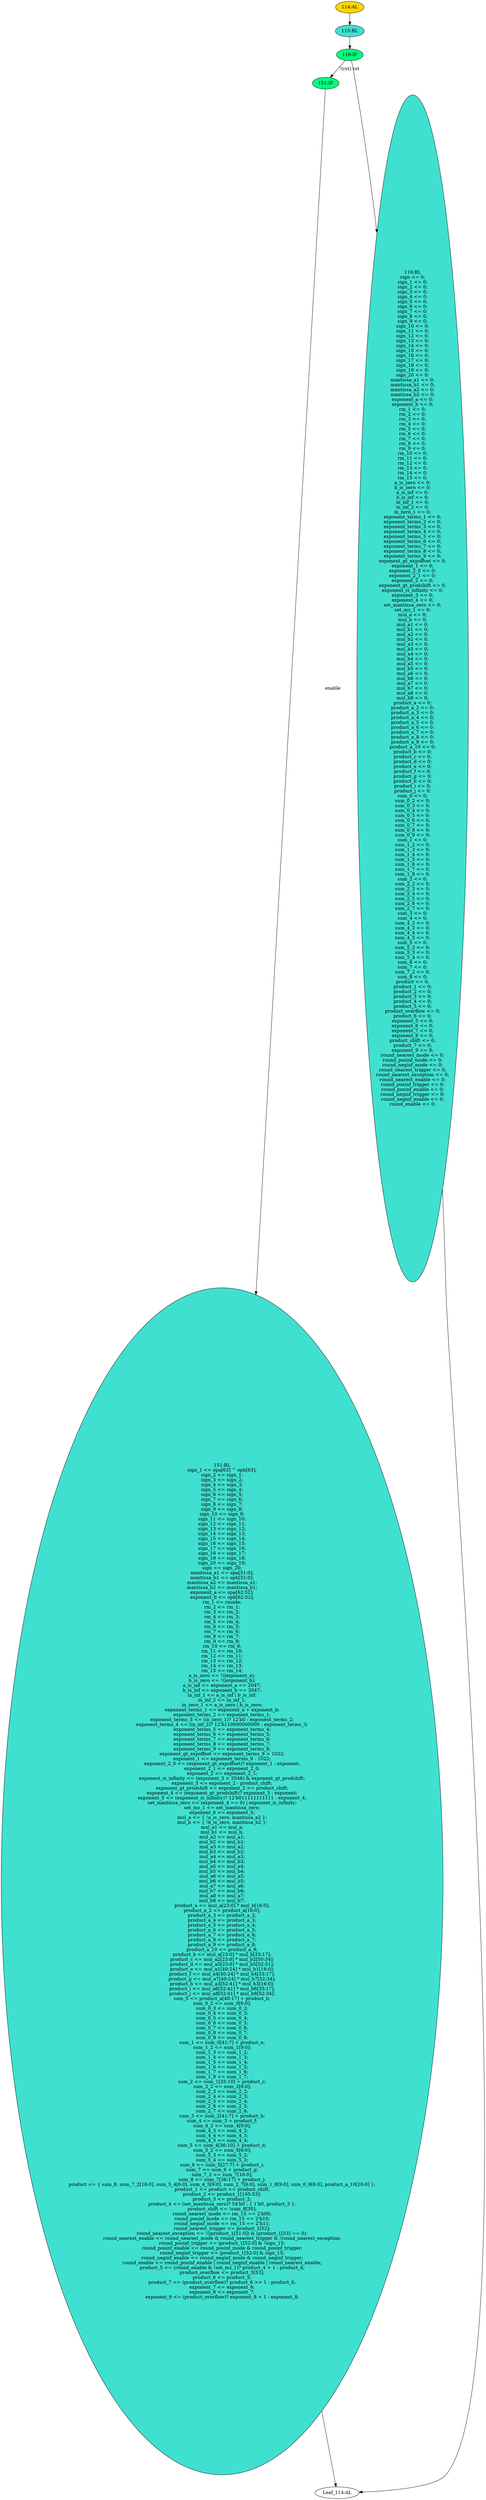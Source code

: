 strict digraph "" {
	node [label="\N"];
	"114:AL"	 [ast="<pyverilog.vparser.ast.Always object at 0x7f4243cfb250>",
		clk_sens=True,
		fillcolor=gold,
		label="114:AL",
		sens="['clk']",
		statements="[]",
		style=filled,
		typ=Always,
		use_var="['sign_8', 'sign_9', 'sign_4', 'sign_5', 'sign_6', 'sign_7', 'set_mz_1', 'sign_1', 'sign_2', 'sign_3', 'product_i', 'sum_8', 'product_\
j', 'a_is_inf', 'product_a', 'sum_0', 'product_c', 'product_b', 'sum_5', 'product_d', 'round_nearest_exception', 'sum_6', 'exponent_\
gt_prodshift', 'sign_20', 'sum_4_2', 'sum_4_3', 'sum_4_4', 'sum_4_5', 'rm_8', 'product_1', 'product_a_2', 'product_3', 'product_\
2', 'product_5', 'product_4', 'product_6', 'product_a_7', 'opa', 'opb', 'product_a_6', 'rm_4', 'product_a_10', 'round_nearest_mode', '\
rm_2', 'exponent_2_1', 'exponent_2_0', 'round_neginf_trigger', 'round_nearest_enable', 'round_neginf_mode', 'mantissa_b2', 'mantissa_\
b1', 'exponent_gt_expoffset', 'in_zero_1', 'b_is_inf', 'sum_0_7', 'round_posinf_trigger', 'sum_3', 'mul_b5', 'mul_b4', 'mul_b7', '\
sum_2', 'mul_b1', 'exponent', 'mul_b3', 'mul_b2', 'product_e', 'mul_b8', 'sum_4', 'product_g', 'exponent_6', 'product_f', 'product_\
a_4', 'round_posinf_mode', 'sign_16', 'sign_17', 'sign_14', 'sign_15', 'sign_12', 'sign_13', 'sign_10', 'sign_11', 'sign_18', 'sign_\
19', 'mul_a1', 'mul_a2', 'mul_a3', 'mul_a4', 'mul_a5', 'round_enable', 'mul_a7', 'mul_a8', 'product_overflow', 'sum_2_7', 'b_is_\
zero', 'exponent_b', 'exponent_a', 'a_is_zero', 'in_inf_1', 'in_inf_2', 'exponent_is_infinity', 'exponent_terms_8', 'exponent_terms_\
9', 'sum_1', 'exponent_terms_4', 'exponent_terms_5', 'exponent_terms_6', 'exponent_terms_7', 'round_posinf_enable', 'exponent_terms_\
2', 'exponent_terms_3', 'enable', 'sum_5_3', 'sum_5_2', 'sum_5_4', 'rst', 'rmode', 'set_mantissa_zero', 'sum_7_2', 'mul_a6', 'sum_\
1_8', 'sum_1_7', 'sum_1_6', 'sum_1_5', 'sum_1_4', 'sum_1_3', 'sum_1_2', 'exponent_terms_1', 'exponent_2', 'exponent_3', 'exponent_\
1', 'mul_b', 'exponent_7', 'exponent_4', 'mul_a', 'exponent_8', 'round_nearest_trigger', 'product_a_9', 'product_a_8', 'rm_6', '\
rm_7', 'product_a_5', 'rm_5', 'product_a_3', 'rm_3', 'rm_1', 'rm_14', 'rm_15', 'product', 'rm_10', 'rm_11', 'rm_12', 'rm_13', 'mantissa_\
a2', 'mantissa_a1', 'sum_0_6', 'product_shift', 'sum_0_4', 'sum_0_5', 'sum_0_2', 'sum_0_3', 'sum_0_8', 'sum_0_9', 'rm_9', 'mul_b6', '\
sum_7', 'exponent_5', 'product_h', 'sum_2_2', 'sum_2_3', 'sum_2_4', 'sum_2_5', 'sum_2_6', 'round_neginf_enable']"];
	"115:BL"	 [ast="<pyverilog.vparser.ast.Block object at 0x7f4243cfb350>",
		fillcolor=turquoise,
		label="115:BL",
		statements="[]",
		style=filled,
		typ=Block];
	"114:AL" -> "115:BL"	 [cond="[]",
		lineno=None];
	"116:IF"	 [ast="<pyverilog.vparser.ast.IfStatement object at 0x7f4243cfb390>",
		fillcolor=springgreen,
		label="116:IF",
		statements="[]",
		style=filled,
		typ=IfStatement];
	"115:BL" -> "116:IF"	 [cond="[]",
		lineno=None];
	"151:IF"	 [ast="<pyverilog.vparser.ast.IfStatement object at 0x7f4243cfb410>",
		fillcolor=springgreen,
		label="151:IF",
		statements="[]",
		style=filled,
		typ=IfStatement];
	"151:BL"	 [ast="<pyverilog.vparser.ast.Block object at 0x7f4243cfb490>",
		fillcolor=turquoise,
		label="151:BL
sign_1 <= opa[63] ^ opb[63];
sign_2 <= sign_1;
sign_3 <= sign_2;
sign_4 <= sign_3;
sign_5 <= sign_4;
sign_6 <= sign_5;
sign_\
7 <= sign_6;
sign_8 <= sign_7;
sign_9 <= sign_8;
sign_10 <= sign_9;
sign_11 <= sign_10;
sign_12 <= sign_11;
sign_13 <= sign_12;
\
sign_14 <= sign_13;
sign_15 <= sign_14;
sign_16 <= sign_15;
sign_17 <= sign_16;
sign_18 <= sign_17;
sign_19 <= sign_18;
sign_20 <= \
sign_19;
sign <= sign_20;
mantissa_a1 <= opa[51:0];
mantissa_b1 <= opb[51:0];
mantissa_a2 <= mantissa_a1;
mantissa_b2 <= mantissa_\
b1;
exponent_a <= opa[62:52];
exponent_b <= opb[62:52];
rm_1 <= rmode;
rm_2 <= rm_1;
rm_3 <= rm_2;
rm_4 <= rm_3;
rm_5 <= rm_4;
rm_\
6 <= rm_5;
rm_7 <= rm_6;
rm_8 <= rm_7;
rm_9 <= rm_8;
rm_10 <= rm_9;
rm_11 <= rm_10;
rm_12 <= rm_11;
rm_13 <= rm_12;
rm_14 <= rm_\
13;
rm_15 <= rm_14;
a_is_zero <= !(|exponent_a);
b_is_zero <= !(|exponent_b);
a_is_inf <= exponent_a == 2047;
b_is_inf <= exponent_\
b == 2047;
in_inf_1 <= a_is_inf | b_is_inf;
in_inf_2 <= in_inf_1;
in_zero_1 <= a_is_zero | b_is_zero;
exponent_terms_1 <= exponent_\
a + exponent_b;
exponent_terms_2 <= exponent_terms_1;
exponent_terms_3 <= (in_zero_1)? 12'b0 : exponent_terms_2;
exponent_terms_\
4 <= (in_inf_2)? 12'b110000000000 : exponent_terms_3;
exponent_terms_5 <= exponent_terms_4;
exponent_terms_6 <= exponent_terms_5;
\
exponent_terms_7 <= exponent_terms_6;
exponent_terms_8 <= exponent_terms_7;
exponent_terms_9 <= exponent_terms_8;
exponent_gt_expoffset <= \
exponent_terms_9 > 1022;
exponent_1 <= exponent_terms_9 - 1022;
exponent_2_0 <= (exponent_gt_expoffset)? exponent_1 : exponent;
\
exponent_2_1 <= exponent_2_0;
exponent_2 <= exponent_2_1;
exponent_is_infinity <= (exponent_3 > 2046) & exponent_gt_prodshift;
exponent_\
3 <= exponent_2 - product_shift;
exponent_gt_prodshift <= exponent_2 >= product_shift;
exponent_4 <= (exponent_gt_prodshift)? exponent_\
3 : exponent;
exponent_5 <= (exponent_is_infinity)? 12'b011111111111 : exponent_4;
set_mantissa_zero <= (exponent_4 == 0) | exponent_\
is_infinity;
set_mz_1 <= set_mantissa_zero;
exponent_6 <= exponent_5;
mul_a <= { !a_is_zero, mantissa_a2 };
mul_b <= { !b_is_zero, \
mantissa_b2 };
mul_a1 <= mul_a;
mul_b1 <= mul_b;
mul_a2 <= mul_a1;
mul_b2 <= mul_b1;
mul_a3 <= mul_a2;
mul_b3 <= mul_b2;
mul_a4 <= \
mul_a3;
mul_b4 <= mul_b3;
mul_a5 <= mul_a4;
mul_b5 <= mul_b4;
mul_a6 <= mul_a5;
mul_b6 <= mul_b5;
mul_a7 <= mul_a6;
mul_b7 <= mul_\
b6;
mul_a8 <= mul_a7;
mul_b8 <= mul_b7;
product_a <= mul_a[23:0] * mul_b[16:0];
product_a_2 <= product_a[16:0];
product_a_3 <= product_\
a_2;
product_a_4 <= product_a_3;
product_a_5 <= product_a_4;
product_a_6 <= product_a_5;
product_a_7 <= product_a_6;
product_a_8 <= \
product_a_7;
product_a_9 <= product_a_8;
product_a_10 <= product_a_9;
product_b <= mul_a[23:0] * mul_b[33:17];
product_c <= mul_\
a2[23:0] * mul_b2[50:34];
product_d <= mul_a5[23:0] * mul_b5[52:51];
product_e <= mul_a1[40:24] * mul_b1[16:0];
product_f <= mul_\
a4[40:24] * mul_b4[33:17];
product_g <= mul_a7[40:24] * mul_b7[52:34];
product_h <= mul_a3[52:41] * mul_b3[16:0];
product_i <= mul_\
a6[52:41] * mul_b6[33:17];
product_j <= mul_a8[52:41] * mul_b8[52:34];
sum_0 <= product_a[40:17] + product_b;
sum_0_2 <= sum_0[6:\
0];
sum_0_3 <= sum_0_2;
sum_0_4 <= sum_0_3;
sum_0_5 <= sum_0_4;
sum_0_6 <= sum_0_5;
sum_0_7 <= sum_0_6;
sum_0_8 <= sum_0_7;
sum_\
0_9 <= sum_0_8;
sum_1 <= sum_0[41:7] + product_e;
sum_1_2 <= sum_1[9:0];
sum_1_3 <= sum_1_2;
sum_1_4 <= sum_1_3;
sum_1_5 <= sum_\
1_4;
sum_1_6 <= sum_1_5;
sum_1_7 <= sum_1_6;
sum_1_8 <= sum_1_7;
sum_2 <= sum_1[35:10] + product_c;
sum_2_2 <= sum_2[6:0];
sum_2_\
3 <= sum_2_2;
sum_2_4 <= sum_2_3;
sum_2_5 <= sum_2_4;
sum_2_6 <= sum_2_5;
sum_2_7 <= sum_2_6;
sum_3 <= sum_2[41:7] + product_h;
\
sum_4 <= sum_3 + product_f;
sum_4_2 <= sum_4[9:0];
sum_4_3 <= sum_4_2;
sum_4_4 <= sum_4_3;
sum_4_5 <= sum_4_4;
sum_5 <= sum_4[36:\
10] + product_d;
sum_5_2 <= sum_5[6:0];
sum_5_3 <= sum_5_2;
sum_5_4 <= sum_5_3;
sum_6 <= sum_5[27:7] + product_i;
sum_7 <= sum_6 + \
product_g;
sum_7_2 <= sum_7[16:0];
sum_8 <= sum_7[36:17] + product_j;
product <= { sum_8, sum_7_2[16:0], sum_5_4[6:0], sum_4_5[9:\
0], sum_2_7[6:0], sum_1_8[9:0], sum_0_9[6:0], product_a_10[16:0] };
product_1 <= product << product_shift;
product_2 <= product_\
1[105:53];
product_3 <= product_2;
product_4 <= (set_mantissa_zero)? 54'b0 : { 1'b0, product_3 };
product_shift <= !sum_8[30];
round_\
nearest_mode <= rm_15 == 2'b00;
round_posinf_mode <= rm_15 == 2'b10;
round_neginf_mode <= rm_15 == 2'b11;
round_nearest_trigger <= \
product_1[52];
round_nearest_exception <= !(|product_1[51:0]) & (product_1[53] == 0);
round_nearest_enable <= round_nearest_mode & \
round_nearest_trigger & !round_nearest_exception;
round_posinf_trigger <= |product_1[52:0] & !sign_15;
round_posinf_enable <= round_\
posinf_mode & round_posinf_trigger;
round_neginf_trigger <= |product_1[52:0] & sign_15;
round_neginf_enable <= round_neginf_mode & \
round_neginf_trigger;
round_enable <= round_posinf_enable | round_neginf_enable | round_nearest_enable;
product_5 <= (round_enable & !\
set_mz_1)? product_4 + 1 : product_4;
product_overflow <= product_5[53];
product_6 <= product_5;
product_7 <= (product_overflow)? \
product_6 >> 1 : product_6;
exponent_7 <= exponent_6;
exponent_8 <= exponent_7;
exponent_9 <= (product_overflow)? exponent_8 + 1 : \
exponent_8;",
		statements="[<pyverilog.vparser.ast.NonblockingSubstitution object at 0x7f4243cfb4d0>, <pyverilog.vparser.ast.NonblockingSubstitution object \
at 0x7f4243cfb7d0>, <pyverilog.vparser.ast.NonblockingSubstitution object at 0x7f4243cfb910>, <pyverilog.vparser.ast.NonblockingSubstitution \
object at 0x7f4243cfba50>, <pyverilog.vparser.ast.NonblockingSubstitution object at 0x7f4243cfbb90>, <pyverilog.vparser.ast.NonblockingSubstitution \
object at 0x7f4243cfbcd0>, <pyverilog.vparser.ast.NonblockingSubstitution object at 0x7f4243cfbe10>, <pyverilog.vparser.ast.NonblockingSubstitution \
object at 0x7f4243cfbf50>, <pyverilog.vparser.ast.NonblockingSubstitution object at 0x7f4243cc90d0>, <pyverilog.vparser.ast.NonblockingSubstitution \
object at 0x7f4243cc9210>, <pyverilog.vparser.ast.NonblockingSubstitution object at 0x7f4243cc9350>, <pyverilog.vparser.ast.NonblockingSubstitution \
object at 0x7f4243cc9490>, <pyverilog.vparser.ast.NonblockingSubstitution object at 0x7f4243cc95d0>, <pyverilog.vparser.ast.NonblockingSubstitution \
object at 0x7f4243cc9710>, <pyverilog.vparser.ast.NonblockingSubstitution object at 0x7f4243cc97d0>, <pyverilog.vparser.ast.NonblockingSubstitution \
object at 0x7f4243cc9910>, <pyverilog.vparser.ast.NonblockingSubstitution object at 0x7f4243cc9a50>, <pyverilog.vparser.ast.NonblockingSubstitution \
object at 0x7f4243cc9b90>, <pyverilog.vparser.ast.NonblockingSubstitution object at 0x7f4243cc9cd0>, <pyverilog.vparser.ast.NonblockingSubstitution \
object at 0x7f4243cc9e10>, <pyverilog.vparser.ast.NonblockingSubstitution object at 0x7f4243cc9f50>, <pyverilog.vparser.ast.NonblockingSubstitution \
object at 0x7f4243ce00d0>, <pyverilog.vparser.ast.NonblockingSubstitution object at 0x7f4243ce02d0>, <pyverilog.vparser.ast.NonblockingSubstitution \
object at 0x7f4243ce04d0>, <pyverilog.vparser.ast.NonblockingSubstitution object at 0x7f4243ce0610>, <pyverilog.vparser.ast.NonblockingSubstitution \
object at 0x7f4243ce0750>, <pyverilog.vparser.ast.NonblockingSubstitution object at 0x7f4243ce0950>, <pyverilog.vparser.ast.NonblockingSubstitution \
object at 0x7f4243ce0b50>, <pyverilog.vparser.ast.NonblockingSubstitution object at 0x7f4243ce0c90>, <pyverilog.vparser.ast.NonblockingSubstitution \
object at 0x7f4243ce0dd0>, <pyverilog.vparser.ast.NonblockingSubstitution object at 0x7f4243ce0f10>, <pyverilog.vparser.ast.NonblockingSubstitution \
object at 0x7f4243ceb090>, <pyverilog.vparser.ast.NonblockingSubstitution object at 0x7f4243ceb1d0>, <pyverilog.vparser.ast.NonblockingSubstitution \
object at 0x7f4243ceb310>, <pyverilog.vparser.ast.NonblockingSubstitution object at 0x7f4243ceb450>, <pyverilog.vparser.ast.NonblockingSubstitution \
object at 0x7f4243ceb590>, <pyverilog.vparser.ast.NonblockingSubstitution object at 0x7f4243ceb6d0>, <pyverilog.vparser.ast.NonblockingSubstitution \
object at 0x7f4243ceb810>, <pyverilog.vparser.ast.NonblockingSubstitution object at 0x7f4243ceb950>, <pyverilog.vparser.ast.NonblockingSubstitution \
object at 0x7f4243ceba90>, <pyverilog.vparser.ast.NonblockingSubstitution object at 0x7f4243cebbd0>, <pyverilog.vparser.ast.NonblockingSubstitution \
object at 0x7f4243cebd10>, <pyverilog.vparser.ast.NonblockingSubstitution object at 0x7f4243cebe50>, <pyverilog.vparser.ast.NonblockingSubstitution \
object at 0x7f4243cd2050>, <pyverilog.vparser.ast.NonblockingSubstitution object at 0x7f4243cd2210>, <pyverilog.vparser.ast.NonblockingSubstitution \
object at 0x7f4243cd23d0>, <pyverilog.vparser.ast.NonblockingSubstitution object at 0x7f4243cd2590>, <pyverilog.vparser.ast.NonblockingSubstitution \
object at 0x7f4243cd2750>, <pyverilog.vparser.ast.NonblockingSubstitution object at 0x7f4243cd2890>, <pyverilog.vparser.ast.NonblockingSubstitution \
object at 0x7f4243cd2a50>, <pyverilog.vparser.ast.NonblockingSubstitution object at 0x7f4243cd2c50>, <pyverilog.vparser.ast.NonblockingSubstitution \
object at 0x7f4243cd2dd0>, <pyverilog.vparser.ast.NonblockingSubstitution object at 0x7f4243ccd050>, <pyverilog.vparser.ast.NonblockingSubstitution \
object at 0x7f4243ccd2d0>, <pyverilog.vparser.ast.NonblockingSubstitution object at 0x7f4243ccd450>, <pyverilog.vparser.ast.NonblockingSubstitution \
object at 0x7f4243ccd590>, <pyverilog.vparser.ast.NonblockingSubstitution object at 0x7f4243ccd750>, <pyverilog.vparser.ast.NonblockingSubstitution \
object at 0x7f4243ccd8d0>, <pyverilog.vparser.ast.NonblockingSubstitution object at 0x7f4243ccda50>, <pyverilog.vparser.ast.NonblockingSubstitution \
object at 0x7f4243ccdc90>, <pyverilog.vparser.ast.NonblockingSubstitution object at 0x7f4243ccde50>, <pyverilog.vparser.ast.NonblockingSubstitution \
object at 0x7f4243c850d0>, <pyverilog.vparser.ast.NonblockingSubstitution object at 0x7f4243c85250>, <pyverilog.vparser.ast.NonblockingSubstitution \
object at 0x7f4243c85390>, <pyverilog.vparser.ast.NonblockingSubstitution object at 0x7f4243c85650>, <pyverilog.vparser.ast.NonblockingSubstitution \
object at 0x7f4243c85850>, <pyverilog.vparser.ast.NonblockingSubstitution object at 0x7f4243c85a90>, <pyverilog.vparser.ast.NonblockingSubstitution \
object at 0x7f4243c85c90>, <pyverilog.vparser.ast.NonblockingSubstitution object at 0x7f4243c85f10>, <pyverilog.vparser.ast.NonblockingSubstitution \
object at 0x7f4243c881d0>, <pyverilog.vparser.ast.NonblockingSubstitution object at 0x7f4243c88350>, <pyverilog.vparser.ast.NonblockingSubstitution \
object at 0x7f4243c88490>, <pyverilog.vparser.ast.NonblockingSubstitution object at 0x7f4243c88690>, <pyverilog.vparser.ast.NonblockingSubstitution \
object at 0x7f4243c88890>, <pyverilog.vparser.ast.NonblockingSubstitution object at 0x7f4243c889d0>, <pyverilog.vparser.ast.NonblockingSubstitution \
object at 0x7f4243c88b10>, <pyverilog.vparser.ast.NonblockingSubstitution object at 0x7f4243c88c50>, <pyverilog.vparser.ast.NonblockingSubstitution \
object at 0x7f4243c88d90>, <pyverilog.vparser.ast.NonblockingSubstitution object at 0x7f4243c88ed0>, <pyverilog.vparser.ast.NonblockingSubstitution \
object at 0x7f4243c9d050>, <pyverilog.vparser.ast.NonblockingSubstitution object at 0x7f4243c9d190>, <pyverilog.vparser.ast.NonblockingSubstitution \
object at 0x7f4243c9d2d0>, <pyverilog.vparser.ast.NonblockingSubstitution object at 0x7f4243c9d410>, <pyverilog.vparser.ast.NonblockingSubstitution \
object at 0x7f4243c9d550>, <pyverilog.vparser.ast.NonblockingSubstitution object at 0x7f4243c9d690>, <pyverilog.vparser.ast.NonblockingSubstitution \
object at 0x7f4243c9d7d0>, <pyverilog.vparser.ast.NonblockingSubstitution object at 0x7f4243c9d910>, <pyverilog.vparser.ast.NonblockingSubstitution \
object at 0x7f4243c9da50>, <pyverilog.vparser.ast.NonblockingSubstitution object at 0x7f4243c9db90>, <pyverilog.vparser.ast.NonblockingSubstitution \
object at 0x7f4243c9dcd0>, <pyverilog.vparser.ast.NonblockingSubstitution object at 0x7f4243ca7050>, <pyverilog.vparser.ast.NonblockingSubstitution \
object at 0x7f4243ca7250>, <pyverilog.vparser.ast.NonblockingSubstitution object at 0x7f4243ca7390>, <pyverilog.vparser.ast.NonblockingSubstitution \
object at 0x7f4243ca74d0>, <pyverilog.vparser.ast.NonblockingSubstitution object at 0x7f4243ca7610>, <pyverilog.vparser.ast.NonblockingSubstitution \
object at 0x7f4243ca7750>, <pyverilog.vparser.ast.NonblockingSubstitution object at 0x7f4243ca7890>, <pyverilog.vparser.ast.NonblockingSubstitution \
object at 0x7f4243ca79d0>, <pyverilog.vparser.ast.NonblockingSubstitution object at 0x7f4243ca7b10>, <pyverilog.vparser.ast.NonblockingSubstitution \
object at 0x7f4243ca7c90>, <pyverilog.vparser.ast.NonblockingSubstitution object at 0x7f4243ca7fd0>, <pyverilog.vparser.ast.NonblockingSubstitution \
object at 0x7f4243cb1350>, <pyverilog.vparser.ast.NonblockingSubstitution object at 0x7f4243cb1690>, <pyverilog.vparser.ast.NonblockingSubstitution \
object at 0x7f4243cb19d0>, <pyverilog.vparser.ast.NonblockingSubstitution object at 0x7f4243cb1d10>, <pyverilog.vparser.ast.NonblockingSubstitution \
object at 0x7f4243cbb090>, <pyverilog.vparser.ast.NonblockingSubstitution object at 0x7f4243cbb3d0>, <pyverilog.vparser.ast.NonblockingSubstitution \
object at 0x7f4243cbb710>, <pyverilog.vparser.ast.NonblockingSubstitution object at 0x7f4243cbba50>, <pyverilog.vparser.ast.NonblockingSubstitution \
object at 0x7f4243cbbcd0>, <pyverilog.vparser.ast.NonblockingSubstitution object at 0x7f4243cbbed0>, <pyverilog.vparser.ast.NonblockingSubstitution \
object at 0x7f4243ba1050>, <pyverilog.vparser.ast.NonblockingSubstitution object at 0x7f4243ba1190>, <pyverilog.vparser.ast.NonblockingSubstitution \
object at 0x7f4243ba12d0>, <pyverilog.vparser.ast.NonblockingSubstitution object at 0x7f4243ba1410>, <pyverilog.vparser.ast.NonblockingSubstitution \
object at 0x7f4243ba1550>, <pyverilog.vparser.ast.NonblockingSubstitution object at 0x7f4243ba1690>, <pyverilog.vparser.ast.NonblockingSubstitution \
object at 0x7f4243ba17d0>, <pyverilog.vparser.ast.NonblockingSubstitution object at 0x7f4243ba1a50>, <pyverilog.vparser.ast.NonblockingSubstitution \
object at 0x7f4243ba1c50>, <pyverilog.vparser.ast.NonblockingSubstitution object at 0x7f4243ba1d90>, <pyverilog.vparser.ast.NonblockingSubstitution \
object at 0x7f4243ba1ed0>, <pyverilog.vparser.ast.NonblockingSubstitution object at 0x7f4243b8b050>, <pyverilog.vparser.ast.NonblockingSubstitution \
object at 0x7f4243b8b190>, <pyverilog.vparser.ast.NonblockingSubstitution object at 0x7f4243b8b2d0>, <pyverilog.vparser.ast.NonblockingSubstitution \
object at 0x7f4243b8b410>, <pyverilog.vparser.ast.NonblockingSubstitution object at 0x7f4243b8b690>, <pyverilog.vparser.ast.NonblockingSubstitution \
object at 0x7f4243b8b890>, <pyverilog.vparser.ast.NonblockingSubstitution object at 0x7f4243b8b9d0>, <pyverilog.vparser.ast.NonblockingSubstitution \
object at 0x7f4243b8bb10>, <pyverilog.vparser.ast.NonblockingSubstitution object at 0x7f4243b8bc50>, <pyverilog.vparser.ast.NonblockingSubstitution \
object at 0x7f4243b8bd90>, <pyverilog.vparser.ast.NonblockingSubstitution object at 0x7f4243b8bed0>, <pyverilog.vparser.ast.NonblockingSubstitution \
object at 0x7f4243b94190>, <pyverilog.vparser.ast.NonblockingSubstitution object at 0x7f4243b94350>, <pyverilog.vparser.ast.NonblockingSubstitution \
object at 0x7f4243b94550>, <pyverilog.vparser.ast.NonblockingSubstitution object at 0x7f4243b94690>, <pyverilog.vparser.ast.NonblockingSubstitution \
object at 0x7f4243b947d0>, <pyverilog.vparser.ast.NonblockingSubstitution object at 0x7f4243b94910>, <pyverilog.vparser.ast.NonblockingSubstitution \
object at 0x7f4243b94b90>, <pyverilog.vparser.ast.NonblockingSubstitution object at 0x7f4243b94d90>, <pyverilog.vparser.ast.NonblockingSubstitution \
object at 0x7f4243b94ed0>, <pyverilog.vparser.ast.NonblockingSubstitution object at 0x7f4243ba3050>, <pyverilog.vparser.ast.NonblockingSubstitution \
object at 0x7f4243ba32d0>, <pyverilog.vparser.ast.NonblockingSubstitution object at 0x7f4243ba3490>, <pyverilog.vparser.ast.NonblockingSubstitution \
object at 0x7f4243ba3690>, <pyverilog.vparser.ast.NonblockingSubstitution object at 0x7f4243ba3910>, <pyverilog.vparser.ast.NonblockingSubstitution \
object at 0x7f4243baf1d0>, <pyverilog.vparser.ast.NonblockingSubstitution object at 0x7f4243baf390>, <pyverilog.vparser.ast.NonblockingSubstitution \
object at 0x7f4243baf590>, <pyverilog.vparser.ast.NonblockingSubstitution object at 0x7f4243baf6d0>, <pyverilog.vparser.ast.NonblockingSubstitution \
object at 0x7f4243baf950>, <pyverilog.vparser.ast.NonblockingSubstitution object at 0x7f4243bafb90>, <pyverilog.vparser.ast.NonblockingSubstitution \
object at 0x7f4243bafd90>, <pyverilog.vparser.ast.NonblockingSubstitution object at 0x7f4243baff90>, <pyverilog.vparser.ast.NonblockingSubstitution \
object at 0x7f4243bb91d0>, <pyverilog.vparser.ast.NonblockingSubstitution object at 0x7f4243bb93d0>, <pyverilog.vparser.ast.NonblockingSubstitution \
object at 0x7f4243bb9810>, <pyverilog.vparser.ast.NonblockingSubstitution object at 0x7f4243bb9ad0>, <pyverilog.vparser.ast.NonblockingSubstitution \
object at 0x7f4243bb9e10>, <pyverilog.vparser.ast.NonblockingSubstitution object at 0x7f4243bc2050>, <pyverilog.vparser.ast.NonblockingSubstitution \
object at 0x7f4243bc2350>, <pyverilog.vparser.ast.NonblockingSubstitution object at 0x7f4243bc2550>, <pyverilog.vparser.ast.NonblockingSubstitution \
object at 0x7f4243bc27d0>, <pyverilog.vparser.ast.NonblockingSubstitution object at 0x7f4243bc2b10>, <pyverilog.vparser.ast.NonblockingSubstitution \
object at 0x7f4243bc2d10>, <pyverilog.vparser.ast.NonblockingSubstitution object at 0x7f4243bc2e50>, <pyverilog.vparser.ast.NonblockingSubstitution \
object at 0x7f4243c4c150>, <pyverilog.vparser.ast.NonblockingSubstitution object at 0x7f4243c4c290>, <pyverilog.vparser.ast.NonblockingSubstitution \
object at 0x7f4243c4c3d0>]",
		style=filled,
		typ=Block];
	"151:IF" -> "151:BL"	 [cond="['enable']",
		label=enable,
		lineno=151];
	"Leaf_114:AL"	 [def_var="['sign_8', 'sign_9', 'sign_4', 'sign_5', 'sign_6', 'sign_7', 'sign_1', 'sign_2', 'sign_3', 'product_i', 'product_h', 'product_j', '\
a_is_inf', 'product_a', 'sum_0', 'product_c', 'product_b', 'product_e', 'product_d', 'product_g', 'product_f', 'exponent_gt_prodshift', '\
sign_20', 'sum_4_2', 'sum_4_3', 'sum_4_4', 'sum_4_5', 'product_a_9', 'product_1', 'product_a_2', 'product_3', 'product_a_8', 'product_\
5', 'product_4', 'product_7', 'product_6', 'product_a_7', 'product_a_10', 'round_neginf_enable', 'product_a_6', 'product_a_5', '\
product_a_4', 'sum_8', 'product_a_3', 'exponent_2_1', 'exponent_2_0', 'round_neginf_trigger', 'round_nearest_enable', 'product_shift', '\
round_neginf_mode', 'mantissa_b2', 'mantissa_b1', 'exponent_gt_expoffset', 'in_zero_1', 'b_is_inf', 'round_posinf_trigger', 'sum_\
3', 'mul_b5', 'mul_b4', 'mul_b7', 'mul_b6', 'mul_b1', 'mul_b3', 'mul_b2', 'sum_5', 'mul_b8', 'sum_4', 'sum_7', 'exponent_6', 'sum_\
6', 'round_posinf_mode', 'exponent_5', 'sign_16', 'sign_17', 'sign_14', 'sign_15', 'sign_12', 'sign_13', 'sign_10', 'sign_11', '\
sign_18', 'sign_19', 'mul_a1', 'mul_a2', 'mul_a3', 'mul_a4', 'mul_a5', 'mul_a6', 'mul_a7', 'mul_a8', 'product_overflow', 'b_is_zero', '\
exponent_b', 'exponent_a', 'a_is_zero', 'in_inf_1', 'in_inf_2', 'exponent_is_infinity', 'exponent_terms_8', 'exponent_terms_9', '\
sum_1', 'exponent_terms_4', 'exponent_terms_5', 'exponent_terms_6', 'exponent_terms_7', 'exponent_terms_1', 'exponent_terms_2', '\
exponent_terms_3', 'sum_5_3', 'sum_5_2', 'sum_5_4', 'set_mz_1', 'sign', 'set_mantissa_zero', 'sum_7_2', 'round_enable', 'sum_1_8', '\
sum_1_7', 'sum_1_6', 'sum_1_5', 'sum_1_4', 'sum_1_3', 'sum_1_2', 'round_posinf_enable', 'exponent_2', 'exponent_3', 'exponent_1', '\
mul_b', 'exponent_7', 'exponent_4', 'mul_a', 'exponent_8', 'exponent_9', 'sum_2', 'round_nearest_mode', 'round_nearest_exception', '\
round_nearest_trigger', 'rm_8', 'rm_9', 'rm_6', 'rm_7', 'rm_4', 'rm_5', 'rm_2', 'rm_3', 'rm_1', 'rm_14', 'rm_15', 'product', 'product_\
2', 'rm_10', 'rm_11', 'rm_12', 'rm_13', 'mantissa_a2', 'mantissa_a1', 'sum_0_6', 'sum_0_7', 'sum_0_4', 'sum_0_5', 'sum_0_2', 'sum_\
0_3', 'sum_0_8', 'sum_0_9', 'sum_2_2', 'sum_2_3', 'sum_2_4', 'sum_2_5', 'sum_2_6', 'sum_2_7']",
		label="Leaf_114:AL"];
	"151:BL" -> "Leaf_114:AL"	 [cond="[]",
		lineno=None];
	"116:BL"	 [ast="<pyverilog.vparser.ast.Block object at 0x7f4243c4c650>",
		fillcolor=turquoise,
		label="116:BL
sign <= 0;
sign_1 <= 0;
sign_2 <= 0;
sign_3 <= 0;
sign_4 <= 0;
sign_5 <= 0;
sign_6 <= 0;
sign_7 <= 0;
sign_8 <= 0;
sign_9 <= \
0;
sign_10 <= 0;
sign_11 <= 0;
sign_12 <= 0;
sign_13 <= 0;
sign_14 <= 0;
sign_15 <= 0;
sign_16 <= 0;
sign_17 <= 0;
sign_18 <= 0;
\
sign_19 <= 0;
sign_20 <= 0;
mantissa_a1 <= 0;
mantissa_b1 <= 0;
mantissa_a2 <= 0;
mantissa_b2 <= 0;
exponent_a <= 0;
exponent_b <= \
0;
rm_1 <= 0;
rm_2 <= 0;
rm_3 <= 0;
rm_4 <= 0;
rm_5 <= 0;
rm_6 <= 0;
rm_7 <= 0;
rm_8 <= 0;
rm_9 <= 0;
rm_10 <= 0;
rm_11 <= 0;
rm_\
12 <= 0;
rm_13 <= 0;
rm_14 <= 0;
rm_15 <= 0;
a_is_zero <= 0;
b_is_zero <= 0;
a_is_inf <= 0;
b_is_inf <= 0;
in_inf_1 <= 0;
in_inf_\
2 <= 0;
in_zero_1 <= 0;
exponent_terms_1 <= 0;
exponent_terms_2 <= 0;
exponent_terms_3 <= 0;
exponent_terms_4 <= 0;
exponent_terms_\
5 <= 0;
exponent_terms_6 <= 0;
exponent_terms_7 <= 0;
exponent_terms_8 <= 0;
exponent_terms_9 <= 0;
exponent_gt_expoffset <= 0;
\
exponent_1 <= 0;
exponent_2_0 <= 0;
exponent_2_1 <= 0;
exponent_2 <= 0;
exponent_gt_prodshift <= 0;
exponent_is_infinity <= 0;
exponent_\
3 <= 0;
exponent_4 <= 0;
set_mantissa_zero <= 0;
set_mz_1 <= 0;
mul_a <= 0;
mul_b <= 0;
mul_a1 <= 0;
mul_b1 <= 0;
mul_a2 <= 0;
mul_\
b2 <= 0;
mul_a3 <= 0;
mul_b3 <= 0;
mul_a4 <= 0;
mul_b4 <= 0;
mul_a5 <= 0;
mul_b5 <= 0;
mul_a6 <= 0;
mul_b6 <= 0;
mul_a7 <= 0;
mul_\
b7 <= 0;
mul_a8 <= 0;
mul_b8 <= 0;
product_a <= 0;
product_a_2 <= 0;
product_a_3 <= 0;
product_a_4 <= 0;
product_a_5 <= 0;
product_\
a_6 <= 0;
product_a_7 <= 0;
product_a_8 <= 0;
product_a_9 <= 0;
product_a_10 <= 0;
product_b <= 0;
product_c <= 0;
product_d <= \
0;
product_e <= 0;
product_f <= 0;
product_g <= 0;
product_h <= 0;
product_i <= 0;
product_j <= 0;
sum_0 <= 0;
sum_0_2 <= 0;
sum_\
0_3 <= 0;
sum_0_4 <= 0;
sum_0_5 <= 0;
sum_0_6 <= 0;
sum_0_7 <= 0;
sum_0_8 <= 0;
sum_0_9 <= 0;
sum_1 <= 0;
sum_1_2 <= 0;
sum_1_3 <= \
0;
sum_1_4 <= 0;
sum_1_5 <= 0;
sum_1_6 <= 0;
sum_1_7 <= 0;
sum_1_8 <= 0;
sum_2 <= 0;
sum_2_2 <= 0;
sum_2_3 <= 0;
sum_2_4 <= 0;
sum_\
2_5 <= 0;
sum_2_6 <= 0;
sum_2_7 <= 0;
sum_3 <= 0;
sum_4 <= 0;
sum_4_2 <= 0;
sum_4_3 <= 0;
sum_4_4 <= 0;
sum_4_5 <= 0;
sum_5 <= 0;
\
sum_5_2 <= 0;
sum_5_3 <= 0;
sum_5_4 <= 0;
sum_6 <= 0;
sum_7 <= 0;
sum_7_2 <= 0;
sum_8 <= 0;
product <= 0;
product_1 <= 0;
product_\
2 <= 0;
product_3 <= 0;
product_4 <= 0;
product_5 <= 0;
product_overflow <= 0;
product_6 <= 0;
exponent_5 <= 0;
exponent_6 <= 0;
\
exponent_7 <= 0;
exponent_8 <= 0;
product_shift <= 0;
product_7 <= 0;
exponent_9 <= 0;
round_nearest_mode <= 0;
round_posinf_mode <= \
0;
round_neginf_mode <= 0;
round_nearest_trigger <= 0;
round_nearest_exception <= 0;
round_nearest_enable <= 0;
round_posinf_trigger <= \
0;
round_posinf_enable <= 0;
round_neginf_trigger <= 0;
round_neginf_enable <= 0;
round_enable <= 0;",
		statements="[<pyverilog.vparser.ast.NonblockingSubstitution object at 0x7f4243c4c690>, <pyverilog.vparser.ast.NonblockingSubstitution object \
at 0x7f4243c4c7d0>, <pyverilog.vparser.ast.NonblockingSubstitution object at 0x7f4243c4c910>, <pyverilog.vparser.ast.NonblockingSubstitution \
object at 0x7f4243c4ca50>, <pyverilog.vparser.ast.NonblockingSubstitution object at 0x7f4243c4cb90>, <pyverilog.vparser.ast.NonblockingSubstitution \
object at 0x7f4243c4ccd0>, <pyverilog.vparser.ast.NonblockingSubstitution object at 0x7f4243c4ce10>, <pyverilog.vparser.ast.NonblockingSubstitution \
object at 0x7f4243c4cf50>, <pyverilog.vparser.ast.NonblockingSubstitution object at 0x7f4243c560d0>, <pyverilog.vparser.ast.NonblockingSubstitution \
object at 0x7f4243c56210>, <pyverilog.vparser.ast.NonblockingSubstitution object at 0x7f4243c56350>, <pyverilog.vparser.ast.NonblockingSubstitution \
object at 0x7f4243c56490>, <pyverilog.vparser.ast.NonblockingSubstitution object at 0x7f4243c565d0>, <pyverilog.vparser.ast.NonblockingSubstitution \
object at 0x7f4243c56710>, <pyverilog.vparser.ast.NonblockingSubstitution object at 0x7f4243c56850>, <pyverilog.vparser.ast.NonblockingSubstitution \
object at 0x7f4243c56990>, <pyverilog.vparser.ast.NonblockingSubstitution object at 0x7f4243c56ad0>, <pyverilog.vparser.ast.NonblockingSubstitution \
object at 0x7f4243c56c10>, <pyverilog.vparser.ast.NonblockingSubstitution object at 0x7f4243c56d50>, <pyverilog.vparser.ast.NonblockingSubstitution \
object at 0x7f4243c56e90>, <pyverilog.vparser.ast.NonblockingSubstitution object at 0x7f4243c56fd0>, <pyverilog.vparser.ast.NonblockingSubstitution \
object at 0x7f4243c60150>, <pyverilog.vparser.ast.NonblockingSubstitution object at 0x7f4243c60290>, <pyverilog.vparser.ast.NonblockingSubstitution \
object at 0x7f4243c603d0>, <pyverilog.vparser.ast.NonblockingSubstitution object at 0x7f4243c60510>, <pyverilog.vparser.ast.NonblockingSubstitution \
object at 0x7f4243c60650>, <pyverilog.vparser.ast.NonblockingSubstitution object at 0x7f4243c60790>, <pyverilog.vparser.ast.NonblockingSubstitution \
object at 0x7f4243c608d0>, <pyverilog.vparser.ast.NonblockingSubstitution object at 0x7f4243c60a10>, <pyverilog.vparser.ast.NonblockingSubstitution \
object at 0x7f4243c60b50>, <pyverilog.vparser.ast.NonblockingSubstitution object at 0x7f4243c60c90>, <pyverilog.vparser.ast.NonblockingSubstitution \
object at 0x7f4243c60dd0>, <pyverilog.vparser.ast.NonblockingSubstitution object at 0x7f4243c60f10>, <pyverilog.vparser.ast.NonblockingSubstitution \
object at 0x7f4243c6a090>, <pyverilog.vparser.ast.NonblockingSubstitution object at 0x7f4243c6a1d0>, <pyverilog.vparser.ast.NonblockingSubstitution \
object at 0x7f4243c6a310>, <pyverilog.vparser.ast.NonblockingSubstitution object at 0x7f4243c6a450>, <pyverilog.vparser.ast.NonblockingSubstitution \
object at 0x7f4243c6a590>, <pyverilog.vparser.ast.NonblockingSubstitution object at 0x7f4243c6a6d0>, <pyverilog.vparser.ast.NonblockingSubstitution \
object at 0x7f4243c6a810>, <pyverilog.vparser.ast.NonblockingSubstitution object at 0x7f4243c6a950>, <pyverilog.vparser.ast.NonblockingSubstitution \
object at 0x7f4243c6aa90>, <pyverilog.vparser.ast.NonblockingSubstitution object at 0x7f4243c6abd0>, <pyverilog.vparser.ast.NonblockingSubstitution \
object at 0x7f4243c6ad10>, <pyverilog.vparser.ast.NonblockingSubstitution object at 0x7f4243c6ae50>, <pyverilog.vparser.ast.NonblockingSubstitution \
object at 0x7f4243c6af90>, <pyverilog.vparser.ast.NonblockingSubstitution object at 0x7f4243c74110>, <pyverilog.vparser.ast.NonblockingSubstitution \
object at 0x7f4243c74250>, <pyverilog.vparser.ast.NonblockingSubstitution object at 0x7f4243c74390>, <pyverilog.vparser.ast.NonblockingSubstitution \
object at 0x7f4243c744d0>, <pyverilog.vparser.ast.NonblockingSubstitution object at 0x7f4243c74650>, <pyverilog.vparser.ast.NonblockingSubstitution \
object at 0x7f4243c747d0>, <pyverilog.vparser.ast.NonblockingSubstitution object at 0x7f4243c74950>, <pyverilog.vparser.ast.NonblockingSubstitution \
object at 0x7f4243c74ad0>, <pyverilog.vparser.ast.NonblockingSubstitution object at 0x7f4243c74c50>, <pyverilog.vparser.ast.NonblockingSubstitution \
object at 0x7f4243c74dd0>, <pyverilog.vparser.ast.NonblockingSubstitution object at 0x7f4243c74f50>, <pyverilog.vparser.ast.NonblockingSubstitution \
object at 0x7f4243c7d110>, <pyverilog.vparser.ast.NonblockingSubstitution object at 0x7f4243c7d290>, <pyverilog.vparser.ast.NonblockingSubstitution \
object at 0x7f4243c7d410>, <pyverilog.vparser.ast.NonblockingSubstitution object at 0x7f4243c7d550>, <pyverilog.vparser.ast.NonblockingSubstitution \
object at 0x7f4243c7d6d0>, <pyverilog.vparser.ast.NonblockingSubstitution object at 0x7f4243c7d850>, <pyverilog.vparser.ast.NonblockingSubstitution \
object at 0x7f4243c7d990>, <pyverilog.vparser.ast.NonblockingSubstitution object at 0x7f4243c7db10>, <pyverilog.vparser.ast.NonblockingSubstitution \
object at 0x7f4243c7dc90>, <pyverilog.vparser.ast.NonblockingSubstitution object at 0x7f4243c7ddd0>, <pyverilog.vparser.ast.NonblockingSubstitution \
object at 0x7f4243c7df10>, <pyverilog.vparser.ast.NonblockingSubstitution object at 0x7f4243c060d0>, <pyverilog.vparser.ast.NonblockingSubstitution \
object at 0x7f4243c06210>, <pyverilog.vparser.ast.NonblockingSubstitution object at 0x7f4243c06350>, <pyverilog.vparser.ast.NonblockingSubstitution \
object at 0x7f4243c06490>, <pyverilog.vparser.ast.NonblockingSubstitution object at 0x7f4243c065d0>, <pyverilog.vparser.ast.NonblockingSubstitution \
object at 0x7f4243c06710>, <pyverilog.vparser.ast.NonblockingSubstitution object at 0x7f4243c06850>, <pyverilog.vparser.ast.NonblockingSubstitution \
object at 0x7f4243c06990>, <pyverilog.vparser.ast.NonblockingSubstitution object at 0x7f4243c06ad0>, <pyverilog.vparser.ast.NonblockingSubstitution \
object at 0x7f4243c06c10>, <pyverilog.vparser.ast.NonblockingSubstitution object at 0x7f4243c06d50>, <pyverilog.vparser.ast.NonblockingSubstitution \
object at 0x7f4243c06e90>, <pyverilog.vparser.ast.NonblockingSubstitution object at 0x7f4243c06fd0>, <pyverilog.vparser.ast.NonblockingSubstitution \
object at 0x7f4243c10150>, <pyverilog.vparser.ast.NonblockingSubstitution object at 0x7f4243c10290>, <pyverilog.vparser.ast.NonblockingSubstitution \
object at 0x7f4243c103d0>, <pyverilog.vparser.ast.NonblockingSubstitution object at 0x7f4243c10510>, <pyverilog.vparser.ast.NonblockingSubstitution \
object at 0x7f4243c10650>, <pyverilog.vparser.ast.NonblockingSubstitution object at 0x7f4243c10790>, <pyverilog.vparser.ast.NonblockingSubstitution \
object at 0x7f4243c108d0>, <pyverilog.vparser.ast.NonblockingSubstitution object at 0x7f4243c10a10>, <pyverilog.vparser.ast.NonblockingSubstitution \
object at 0x7f4243c10b50>, <pyverilog.vparser.ast.NonblockingSubstitution object at 0x7f4243c10c90>, <pyverilog.vparser.ast.NonblockingSubstitution \
object at 0x7f4243c10dd0>, <pyverilog.vparser.ast.NonblockingSubstitution object at 0x7f4243c10f10>, <pyverilog.vparser.ast.NonblockingSubstitution \
object at 0x7f4243c1a090>, <pyverilog.vparser.ast.NonblockingSubstitution object at 0x7f4243c1a1d0>, <pyverilog.vparser.ast.NonblockingSubstitution \
object at 0x7f4243c1a310>, <pyverilog.vparser.ast.NonblockingSubstitution object at 0x7f4243c1a450>, <pyverilog.vparser.ast.NonblockingSubstitution \
object at 0x7f4243c1a5d0>, <pyverilog.vparser.ast.NonblockingSubstitution object at 0x7f4243c1a710>, <pyverilog.vparser.ast.NonblockingSubstitution \
object at 0x7f4243c1a850>, <pyverilog.vparser.ast.NonblockingSubstitution object at 0x7f4243c1a990>, <pyverilog.vparser.ast.NonblockingSubstitution \
object at 0x7f4243c1aad0>, <pyverilog.vparser.ast.NonblockingSubstitution object at 0x7f4243c1ac10>, <pyverilog.vparser.ast.NonblockingSubstitution \
object at 0x7f4243c1ad50>, <pyverilog.vparser.ast.NonblockingSubstitution object at 0x7f4243c1ae90>, <pyverilog.vparser.ast.NonblockingSubstitution \
object at 0x7f4243c1afd0>, <pyverilog.vparser.ast.NonblockingSubstitution object at 0x7f4243c24150>, <pyverilog.vparser.ast.NonblockingSubstitution \
object at 0x7f4243c24290>, <pyverilog.vparser.ast.NonblockingSubstitution object at 0x7f4243c243d0>, <pyverilog.vparser.ast.NonblockingSubstitution \
object at 0x7f4243c24510>, <pyverilog.vparser.ast.NonblockingSubstitution object at 0x7f4243c24650>, <pyverilog.vparser.ast.NonblockingSubstitution \
object at 0x7f4243c24790>, <pyverilog.vparser.ast.NonblockingSubstitution object at 0x7f4243c248d0>, <pyverilog.vparser.ast.NonblockingSubstitution \
object at 0x7f4243c24a10>, <pyverilog.vparser.ast.NonblockingSubstitution object at 0x7f4243c24b50>, <pyverilog.vparser.ast.NonblockingSubstitution \
object at 0x7f4243c24c90>, <pyverilog.vparser.ast.NonblockingSubstitution object at 0x7f4243c24dd0>, <pyverilog.vparser.ast.NonblockingSubstitution \
object at 0x7f4243c24f10>, <pyverilog.vparser.ast.NonblockingSubstitution object at 0x7f4243c2d090>, <pyverilog.vparser.ast.NonblockingSubstitution \
object at 0x7f4243c2d1d0>, <pyverilog.vparser.ast.NonblockingSubstitution object at 0x7f4243c2d310>, <pyverilog.vparser.ast.NonblockingSubstitution \
object at 0x7f4243c2d450>, <pyverilog.vparser.ast.NonblockingSubstitution object at 0x7f4243c2d590>, <pyverilog.vparser.ast.NonblockingSubstitution \
object at 0x7f4243c2d6d0>, <pyverilog.vparser.ast.NonblockingSubstitution object at 0x7f4243c2d810>, <pyverilog.vparser.ast.NonblockingSubstitution \
object at 0x7f4243c2d950>, <pyverilog.vparser.ast.NonblockingSubstitution object at 0x7f4243c2da90>, <pyverilog.vparser.ast.NonblockingSubstitution \
object at 0x7f4243c2dbd0>, <pyverilog.vparser.ast.NonblockingSubstitution object at 0x7f4243c2dd10>, <pyverilog.vparser.ast.NonblockingSubstitution \
object at 0x7f4243c2de50>, <pyverilog.vparser.ast.NonblockingSubstitution object at 0x7f4243c2df90>, <pyverilog.vparser.ast.NonblockingSubstitution \
object at 0x7f4243c37110>, <pyverilog.vparser.ast.NonblockingSubstitution object at 0x7f4243c37250>, <pyverilog.vparser.ast.NonblockingSubstitution \
object at 0x7f4243c37390>, <pyverilog.vparser.ast.NonblockingSubstitution object at 0x7f4243c374d0>, <pyverilog.vparser.ast.NonblockingSubstitution \
object at 0x7f4243c37610>, <pyverilog.vparser.ast.NonblockingSubstitution object at 0x7f4243c37750>, <pyverilog.vparser.ast.NonblockingSubstitution \
object at 0x7f4243c37890>, <pyverilog.vparser.ast.NonblockingSubstitution object at 0x7f4243c379d0>, <pyverilog.vparser.ast.NonblockingSubstitution \
object at 0x7f4243c37b10>, <pyverilog.vparser.ast.NonblockingSubstitution object at 0x7f4243c37c50>, <pyverilog.vparser.ast.NonblockingSubstitution \
object at 0x7f4243c37d90>, <pyverilog.vparser.ast.NonblockingSubstitution object at 0x7f4243c37ed0>, <pyverilog.vparser.ast.NonblockingSubstitution \
object at 0x7f4243c42050>, <pyverilog.vparser.ast.NonblockingSubstitution object at 0x7f4243c42190>, <pyverilog.vparser.ast.NonblockingSubstitution \
object at 0x7f4243c422d0>, <pyverilog.vparser.ast.NonblockingSubstitution object at 0x7f4243c42410>, <pyverilog.vparser.ast.NonblockingSubstitution \
object at 0x7f4243c42550>, <pyverilog.vparser.ast.NonblockingSubstitution object at 0x7f4243c42690>, <pyverilog.vparser.ast.NonblockingSubstitution \
object at 0x7f4243c427d0>, <pyverilog.vparser.ast.NonblockingSubstitution object at 0x7f4243c42910>, <pyverilog.vparser.ast.NonblockingSubstitution \
object at 0x7f4243c42a90>, <pyverilog.vparser.ast.NonblockingSubstitution object at 0x7f4243c42bd0>, <pyverilog.vparser.ast.NonblockingSubstitution \
object at 0x7f4243c42d10>, <pyverilog.vparser.ast.NonblockingSubstitution object at 0x7f4243c42e50>, <pyverilog.vparser.ast.NonblockingSubstitution \
object at 0x7f4243c42f90>, <pyverilog.vparser.ast.NonblockingSubstitution object at 0x7f4243bcb110>, <pyverilog.vparser.ast.NonblockingSubstitution \
object at 0x7f4243bcb290>, <pyverilog.vparser.ast.NonblockingSubstitution object at 0x7f4243bcb3d0>, <pyverilog.vparser.ast.NonblockingSubstitution \
object at 0x7f4243bcb510>, <pyverilog.vparser.ast.NonblockingSubstitution object at 0x7f4243bcb690>, <pyverilog.vparser.ast.NonblockingSubstitution \
object at 0x7f4243bcb810>, <pyverilog.vparser.ast.NonblockingSubstitution object at 0x7f4243bcb990>, <pyverilog.vparser.ast.NonblockingSubstitution \
object at 0x7f4243bcbb10>, <pyverilog.vparser.ast.NonblockingSubstitution object at 0x7f4243bcbc90>, <pyverilog.vparser.ast.NonblockingSubstitution \
object at 0x7f4243bcbe10>, <pyverilog.vparser.ast.NonblockingSubstitution object at 0x7f4243bcbf90>, <pyverilog.vparser.ast.NonblockingSubstitution \
object at 0x7f4243bd4150>, <pyverilog.vparser.ast.NonblockingSubstitution object at 0x7f4243bd42d0>, <pyverilog.vparser.ast.NonblockingSubstitution \
object at 0x7f4243bd4450>]",
		style=filled,
		typ=Block];
	"116:BL" -> "Leaf_114:AL"	 [cond="[]",
		lineno=None];
	"116:IF" -> "151:IF"	 [cond="['rst']",
		label="!(rst)",
		lineno=116];
	"116:IF" -> "116:BL"	 [cond="['rst']",
		label=rst,
		lineno=116];
}

